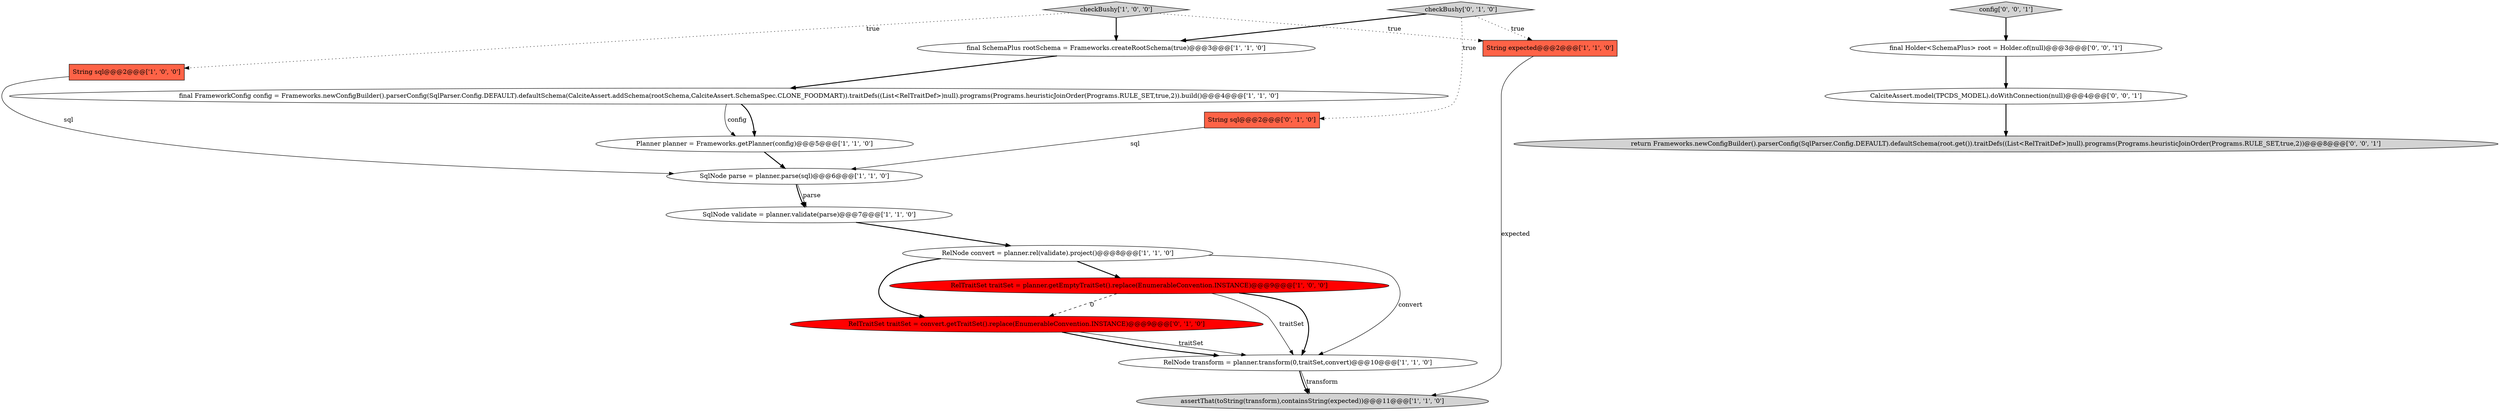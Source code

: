 digraph {
0 [style = filled, label = "String sql@@@2@@@['1', '0', '0']", fillcolor = tomato, shape = box image = "AAA0AAABBB1BBB"];
4 [style = filled, label = "Planner planner = Frameworks.getPlanner(config)@@@5@@@['1', '1', '0']", fillcolor = white, shape = ellipse image = "AAA0AAABBB1BBB"];
18 [style = filled, label = "CalciteAssert.model(TPCDS_MODEL).doWithConnection(null)@@@4@@@['0', '0', '1']", fillcolor = white, shape = ellipse image = "AAA0AAABBB3BBB"];
6 [style = filled, label = "SqlNode parse = planner.parse(sql)@@@6@@@['1', '1', '0']", fillcolor = white, shape = ellipse image = "AAA0AAABBB1BBB"];
3 [style = filled, label = "RelNode transform = planner.transform(0,traitSet,convert)@@@10@@@['1', '1', '0']", fillcolor = white, shape = ellipse image = "AAA0AAABBB1BBB"];
1 [style = filled, label = "String expected@@@2@@@['1', '1', '0']", fillcolor = tomato, shape = box image = "AAA0AAABBB1BBB"];
5 [style = filled, label = "final SchemaPlus rootSchema = Frameworks.createRootSchema(true)@@@3@@@['1', '1', '0']", fillcolor = white, shape = ellipse image = "AAA0AAABBB1BBB"];
14 [style = filled, label = "checkBushy['0', '1', '0']", fillcolor = lightgray, shape = diamond image = "AAA0AAABBB2BBB"];
15 [style = filled, label = "config['0', '0', '1']", fillcolor = lightgray, shape = diamond image = "AAA0AAABBB3BBB"];
7 [style = filled, label = "RelNode convert = planner.rel(validate).project()@@@8@@@['1', '1', '0']", fillcolor = white, shape = ellipse image = "AAA0AAABBB1BBB"];
2 [style = filled, label = "assertThat(toString(transform),containsString(expected))@@@11@@@['1', '1', '0']", fillcolor = lightgray, shape = ellipse image = "AAA0AAABBB1BBB"];
11 [style = filled, label = "checkBushy['1', '0', '0']", fillcolor = lightgray, shape = diamond image = "AAA0AAABBB1BBB"];
16 [style = filled, label = "final Holder<SchemaPlus> root = Holder.of(null)@@@3@@@['0', '0', '1']", fillcolor = white, shape = ellipse image = "AAA0AAABBB3BBB"];
17 [style = filled, label = "return Frameworks.newConfigBuilder().parserConfig(SqlParser.Config.DEFAULT).defaultSchema(root.get()).traitDefs((List<RelTraitDef>)null).programs(Programs.heuristicJoinOrder(Programs.RULE_SET,true,2))@@@8@@@['0', '0', '1']", fillcolor = lightgray, shape = ellipse image = "AAA0AAABBB3BBB"];
12 [style = filled, label = "String sql@@@2@@@['0', '1', '0']", fillcolor = tomato, shape = box image = "AAA0AAABBB2BBB"];
8 [style = filled, label = "RelTraitSet traitSet = planner.getEmptyTraitSet().replace(EnumerableConvention.INSTANCE)@@@9@@@['1', '0', '0']", fillcolor = red, shape = ellipse image = "AAA1AAABBB1BBB"];
13 [style = filled, label = "RelTraitSet traitSet = convert.getTraitSet().replace(EnumerableConvention.INSTANCE)@@@9@@@['0', '1', '0']", fillcolor = red, shape = ellipse image = "AAA1AAABBB2BBB"];
10 [style = filled, label = "SqlNode validate = planner.validate(parse)@@@7@@@['1', '1', '0']", fillcolor = white, shape = ellipse image = "AAA0AAABBB1BBB"];
9 [style = filled, label = "final FrameworkConfig config = Frameworks.newConfigBuilder().parserConfig(SqlParser.Config.DEFAULT).defaultSchema(CalciteAssert.addSchema(rootSchema,CalciteAssert.SchemaSpec.CLONE_FOODMART)).traitDefs((List<RelTraitDef>)null).programs(Programs.heuristicJoinOrder(Programs.RULE_SET,true,2)).build()@@@4@@@['1', '1', '0']", fillcolor = white, shape = ellipse image = "AAA0AAABBB1BBB"];
7->13 [style = bold, label=""];
7->3 [style = solid, label="convert"];
16->18 [style = bold, label=""];
14->12 [style = dotted, label="true"];
5->9 [style = bold, label=""];
12->6 [style = solid, label="sql"];
4->6 [style = bold, label=""];
1->2 [style = solid, label="expected"];
11->1 [style = dotted, label="true"];
9->4 [style = bold, label=""];
8->3 [style = bold, label=""];
18->17 [style = bold, label=""];
7->8 [style = bold, label=""];
15->16 [style = bold, label=""];
10->7 [style = bold, label=""];
3->2 [style = solid, label="transform"];
13->3 [style = solid, label="traitSet"];
8->13 [style = dashed, label="0"];
8->3 [style = solid, label="traitSet"];
11->5 [style = bold, label=""];
3->2 [style = bold, label=""];
13->3 [style = bold, label=""];
6->10 [style = bold, label=""];
11->0 [style = dotted, label="true"];
6->10 [style = solid, label="parse"];
14->1 [style = dotted, label="true"];
0->6 [style = solid, label="sql"];
9->4 [style = solid, label="config"];
14->5 [style = bold, label=""];
}
